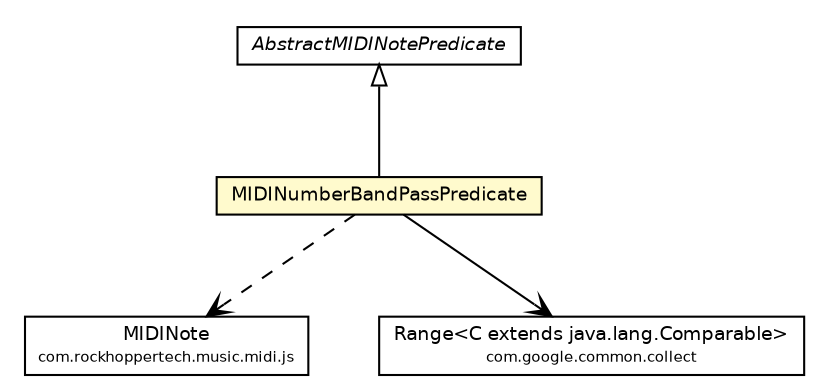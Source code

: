 #!/usr/local/bin/dot
#
# Class diagram 
# Generated by UMLGraph version R5_6-24-gf6e263 (http://www.umlgraph.org/)
#

digraph G {
	edge [fontname="Helvetica",fontsize=10,labelfontname="Helvetica",labelfontsize=10];
	node [fontname="Helvetica",fontsize=10,shape=plaintext];
	nodesep=0.25;
	ranksep=0.5;
	// com.rockhoppertech.music.midi.js.MIDINote
	c5346 [label=<<table title="com.rockhoppertech.music.midi.js.MIDINote" border="0" cellborder="1" cellspacing="0" cellpadding="2" port="p" href="../MIDINote.html">
		<tr><td><table border="0" cellspacing="0" cellpadding="1">
<tr><td align="center" balign="center"> MIDINote </td></tr>
<tr><td align="center" balign="center"><font point-size="7.0"> com.rockhoppertech.music.midi.js </font></td></tr>
		</table></td></tr>
		</table>>, URL="../MIDINote.html", fontname="Helvetica", fontcolor="black", fontsize=9.0];
	// com.rockhoppertech.music.midi.js.predicate.MIDINumberBandPassPredicate
	c5366 [label=<<table title="com.rockhoppertech.music.midi.js.predicate.MIDINumberBandPassPredicate" border="0" cellborder="1" cellspacing="0" cellpadding="2" port="p" bgcolor="lemonChiffon" href="./MIDINumberBandPassPredicate.html">
		<tr><td><table border="0" cellspacing="0" cellpadding="1">
<tr><td align="center" balign="center"> MIDINumberBandPassPredicate </td></tr>
		</table></td></tr>
		</table>>, URL="./MIDINumberBandPassPredicate.html", fontname="Helvetica", fontcolor="black", fontsize=9.0];
	// com.rockhoppertech.music.midi.js.predicate.AbstractMIDINotePredicate
	c5367 [label=<<table title="com.rockhoppertech.music.midi.js.predicate.AbstractMIDINotePredicate" border="0" cellborder="1" cellspacing="0" cellpadding="2" port="p" href="./AbstractMIDINotePredicate.html">
		<tr><td><table border="0" cellspacing="0" cellpadding="1">
<tr><td align="center" balign="center"><font face="Helvetica-Oblique"> AbstractMIDINotePredicate </font></td></tr>
		</table></td></tr>
		</table>>, URL="./AbstractMIDINotePredicate.html", fontname="Helvetica", fontcolor="black", fontsize=9.0];
	//com.rockhoppertech.music.midi.js.predicate.MIDINumberBandPassPredicate extends com.rockhoppertech.music.midi.js.predicate.AbstractMIDINotePredicate
	c5367:p -> c5366:p [dir=back,arrowtail=empty];
	// com.rockhoppertech.music.midi.js.predicate.MIDINumberBandPassPredicate NAVASSOC com.google.common.collect.Range<C extends java.lang.Comparable>
	c5366:p -> c5401:p [taillabel="", label="", headlabel="", fontname="Helvetica", fontcolor="black", fontsize=10.0, color="black", arrowhead=open];
	// com.rockhoppertech.music.midi.js.predicate.MIDINumberBandPassPredicate DEPEND com.rockhoppertech.music.midi.js.MIDINote
	c5366:p -> c5346:p [taillabel="", label="", headlabel="", fontname="Helvetica", fontcolor="black", fontsize=10.0, color="black", arrowhead=open, style=dashed];
	// com.google.common.collect.Range<C extends java.lang.Comparable>
	c5401 [label=<<table title="com.google.common.collect.Range" border="0" cellborder="1" cellspacing="0" cellpadding="2" port="p" href="http://docs.guava-libraries.googlecode.com/git/javadoc/com/google/common/collect/Range.html">
		<tr><td><table border="0" cellspacing="0" cellpadding="1">
<tr><td align="center" balign="center"> Range&lt;C extends java.lang.Comparable&gt; </td></tr>
<tr><td align="center" balign="center"><font point-size="7.0"> com.google.common.collect </font></td></tr>
		</table></td></tr>
		</table>>, URL="http://docs.guava-libraries.googlecode.com/git/javadoc/com/google/common/collect/Range.html", fontname="Helvetica", fontcolor="black", fontsize=9.0];
}

